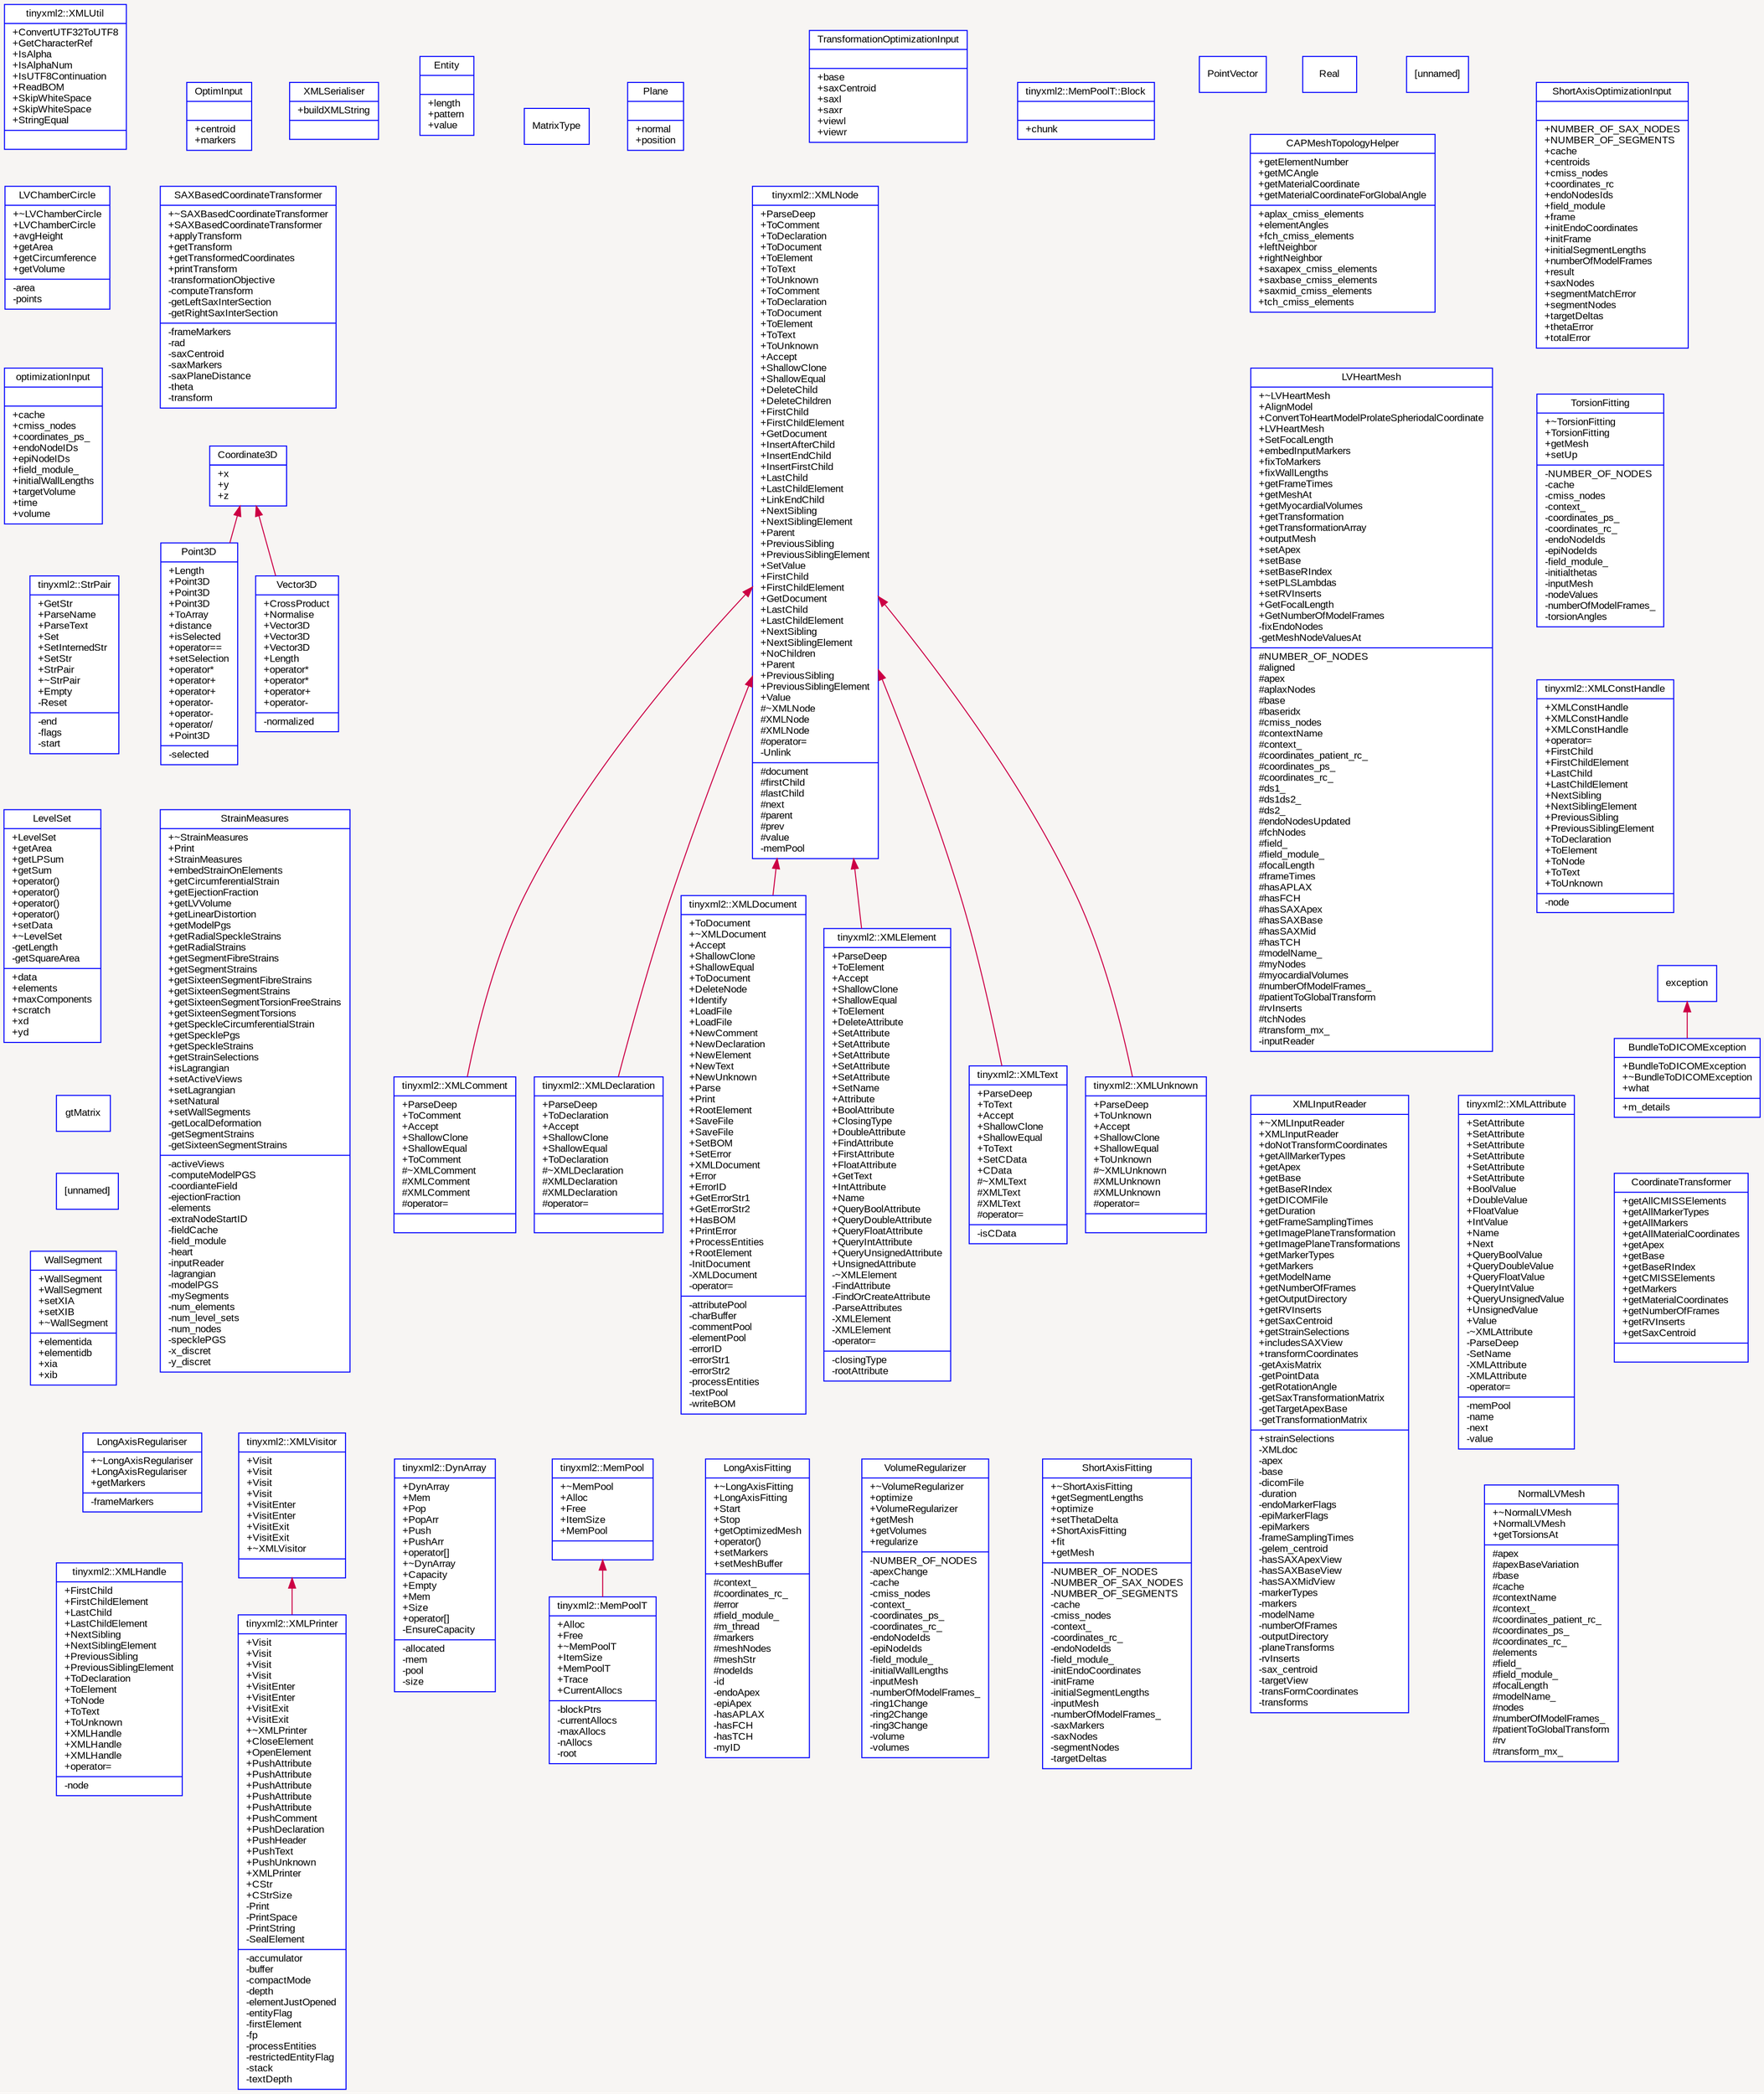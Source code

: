 digraph "" {
  graph [packmode="graph", bgcolor="#F7F5F3", fontname="Arial", fontsize="10", rankdir="BT", concentrate="true", label=""];
  node [shape="polygon", fontcolor="black", style="filled", fontname="Arial", fontsize="10", color="blue", label="", fillcolor="white", sides="4"];
  edge [fontname="Arial", fontsize="10", color="#CC0044", label=""];
  graph [bgcolor="#F7F5F3"];
  __N1 [shape="record", label="{tinyxml2::MemPoolT::Block||+chunk\l}"];
  __N2 [shape="record", label="{BundleToDICOMException|+BundleToDICOMException\l+~BundleToDICOMException\l+what\l|+m_details\l}"];
  __N3 [shape="record", label="exception"];
  __N4 [shape="record", label="{CAPMeshTopologyHelper|+getElementNumber\l+getMCAngle\l+getMaterialCoordinate\l+getMaterialCoordinateForGlobalAngle\l|+aplax_cmiss_elements\l+elementAngles\l+fch_cmiss_elements\l+leftNeighbor\l+rightNeighbor\l+saxapex_cmiss_elements\l+saxbase_cmiss_elements\l+saxmid_cmiss_elements\l+tch_cmiss_elements\l}"];
  __N5 [shape="record", label="{Coordinate3D|+operator<\l+operator==\l+operator>\l#Coordinate3D\l#Coordinate3D\l|+x\l+y\l+z\l}"];
  __N6 [shape="record", label="{Point3D|+Length\l+Point3D\l+Point3D\l+Point3D\l+ToArray\l+distance\l+isSelected\l+operator==\l+setSelection\l+operator*\l+operator+\l+operator+\l+operator-\l+operator-\l+operator/\l+Point3D\l|-selected\l}"];
  __N7 [shape="record", label="{Vector3D|+CrossProduct\l+Normalise\l+Vector3D\l+Vector3D\l+Vector3D\l+Length\l+operator*\l+operator*\l+operator+\l+operator-\l|-normalized\l}"];
  __N8 [shape="record", label="{CoordinateTransformer|+getAllCMISSElements\l+getAllMarkerTypes\l+getAllMarkers\l+getAllMaterialCoordinates\l+getApex\l+getBase\l+getBaseRIndex\l+getCMISSElements\l+getMarkers\l+getMaterialCoordinates\l+getNumberOfFrames\l+getRVInserts\l+getSaxCentroid\l|}"];
  __N9 [shape="record", label="{tinyxml2::DynArray|+DynArray\l+Mem\l+Pop\l+PopArr\l+Push\l+PushArr\l+operator[]\l+~DynArray\l+Capacity\l+Empty\l+Mem\l+Size\l+operator[]\l-EnsureCapacity\l|-allocated\l-mem\l-pool\l-size\l}"];
  __N10 [shape="record", label="{Entity||+length\l+pattern\l+value\l}"];
  __N11 [shape="record", label="{LVChamberCircle|+~LVChamberCircle\l+LVChamberCircle\l+avgHeight\l+getArea\l+getCircumference\l+getVolume\l|-area\l-points\l}"];
  __N12 [shape="record", label="{LVHeartMesh|+~LVHeartMesh\l+AlignModel\l+ConvertToHeartModelProlateSpheriodalCoordinate\l+LVHeartMesh\l+SetFocalLength\l+embedInputMarkers\l+fixToMarkers\l+fixWallLengths\l+getFrameTimes\l+getMeshAt\l+getMyocardialVolumes\l+getTransformation\l+getTransformationArray\l+outputMesh\l+setApex\l+setBase\l+setBaseRIndex\l+setPLSLambdas\l+setRVInserts\l+GetFocalLength\l+GetNumberOfModelFrames\l-fixEndoNodes\l-getMeshNodeValuesAt\l|#NUMBER_OF_NODES\l#aligned\l#apex\l#aplaxNodes\l#base\l#baseridx\l#cmiss_nodes\l#contextName\l#context_\l#coordinates_patient_rc_\l#coordinates_ps_\l#coordinates_rc_\l#ds1_\l#ds1ds2_\l#ds2_\l#endoNodesUpdated\l#fchNodes\l#field_\l#field_module_\l#focalLength\l#frameTimes\l#hasAPLAX\l#hasFCH\l#hasSAXApex\l#hasSAXBase\l#hasSAXMid\l#hasTCH\l#modelName_\l#myNodes\l#myocardialVolumes\l#numberOfModelFrames_\l#patientToGlobalTransform\l#rvInserts\l#tchNodes\l#transform_mx_\l-inputReader\l}"];
  __N13 [shape="record", label="{LevelSet|+LevelSet\l+getArea\l+getLPSum\l+getSum\l+operator()\l+operator()\l+operator()\l+operator()\l+setData\l+~LevelSet\l-getLength\l-getSquareArea\l|+data\l+elements\l+maxComponents\l+scratch\l+xd\l+yd\l}"];
  __N14 [shape="record", label="{LongAxisFitting|+~LongAxisFitting\l+LongAxisFitting\l+Start\l+Stop\l+getOptimizedMesh\l+operator()\l+setMarkers\l+setMeshBuffer\l|#context_\l#coordinates_rc_\l#error\l#field_module_\l#m_thread\l#markers\l#meshNodes\l#meshStr\l#nodeIds\l-id\l-endoApex\l-epiApex\l-hasAPLAX\l-hasFCH\l-hasTCH\l-myID\l}"];
  __N15 [shape="record", label="{LongAxisRegulariser|+~LongAxisRegulariser\l+LongAxisRegulariser\l+getMarkers\l|-frameMarkers\l}"];
  __N16 [shape="record", label="MatrixType"];
  __N17 [shape="record", label="{tinyxml2::MemPool|+~MemPool\l+Alloc\l+Free\l+ItemSize\l+MemPool\l|}"];
  __N18 [shape="record", label="{tinyxml2::MemPoolT|+Alloc\l+Free\l+~MemPoolT\l+ItemSize\l+MemPoolT\l+Trace\l+CurrentAllocs\l|-blockPtrs\l-currentAllocs\l-maxAllocs\l-nAllocs\l-root\l}"];
  __N19 [shape="record", label="{NormalLVMesh|+~NormalLVMesh\l+NormalLVMesh\l+getTorsionsAt\l|#apex\l#apexBaseVariation\l#base\l#cache\l#contextName\l#context_\l#coordinates_patient_rc_\l#coordinates_ps_\l#coordinates_rc_\l#elements\l#field_\l#field_module_\l#focalLength\l#modelName_\l#nodes\l#numberOfModelFrames_\l#patientToGlobalTransform\l#rv\l#transform_mx_\l}"];
  __N20 [shape="record", label="{OptimInput||+centroid\l+markers\l}"];
  __N21 [shape="record", label="{Plane||+normal\l+position\l}"];
  __N22 [shape="record", label="PointVector"];
  __N23 [shape="record", label="Real"];
  __N24 [shape="record", label="{SAXBasedCoordinateTransformer|+~SAXBasedCoordinateTransformer\l+SAXBasedCoordinateTransformer\l+applyTransform\l+getTransform\l+getTransformedCoordinates\l+printTransform\l-transformationObjective\l-computeTransform\l-getLeftSaxInterSection\l-getRightSaxInterSection\l|-frameMarkers\l-rad\l-saxCentroid\l-saxMarkers\l-saxPlaneDistance\l-theta\l-transform\l}"];
  __N25 [shape="record", label="{ShortAxisFitting|+~ShortAxisFitting\l+getSegmentLengths\l+optimize\l+setThetaDelta\l+ShortAxisFitting\l+fit\l+getMesh\l|-NUMBER_OF_NODES\l-NUMBER_OF_SAX_NODES\l-NUMBER_OF_SEGMENTS\l-cache\l-cmiss_nodes\l-context_\l-coordinates_rc_\l-endoNodeIds\l-field_module_\l-initEndoCoordinates\l-initFrame\l-initialSegmentLengths\l-inputMesh\l-numberOfModelFrames_\l-saxMarkers\l-saxNodes\l-segmentNodes\l-targetDeltas\l}"];
  __N26 [shape="record", label="{ShortAxisOptimizationInput||+NUMBER_OF_SAX_NODES\l+NUMBER_OF_SEGMENTS\l+cache\l+centroids\l+cmiss_nodes\l+coordinates_rc\l+endoNodesIds\l+field_module\l+frame\l+initEndoCoordinates\l+initFrame\l+initialSegmentLengths\l+numberOfModelFrames\l+result\l+saxNodes\l+segmentMatchError\l+segmentNodes\l+targetDeltas\l+thetaError\l+totalError\l}"];
  __N27 [shape="record", label="{tinyxml2::StrPair|+GetStr\l+ParseName\l+ParseText\l+Set\l+SetInternedStr\l+SetStr\l+StrPair\l+~StrPair\l+Empty\l-Reset\l|-end\l-flags\l-start\l}"];
  __N28 [shape="record", label="{StrainMeasures|+~StrainMeasures\l+Print\l+StrainMeasures\l+embedStrainOnElements\l+getCircumferentialStrain\l+getEjectionFraction\l+getLVVolume\l+getLinearDistortion\l+getModelPgs\l+getRadialSpeckleStrains\l+getRadialStrains\l+getSegmentFibreStrains\l+getSegmentStrains\l+getSixteenSegmentFibreStrains\l+getSixteenSegmentStrains\l+getSixteenSegmentTorsionFreeStrains\l+getSixteenSegmentTorsions\l+getSpeckleCircumferentialStrain\l+getSpecklePgs\l+getSpeckleStrains\l+getStrainSelections\l+isLagrangian\l+setActiveViews\l+setLagrangian\l+setNatural\l+setWallSegments\l-getLocalDeformation\l-getSegmentStrains\l-getSixteenSegmentStrains\l|-activeViews\l-computeModelPGS\l-coordianteField\l-ejectionFraction\l-elements\l-extraNodeStartID\l-fieldCache\l-field_module\l-heart\l-inputReader\l-lagrangian\l-modelPGS\l-mySegments\l-num_elements\l-num_level_sets\l-num_nodes\l-specklePGS\l-x_discret\l-y_discret\l}"];
  __N29 [shape="record", label="{TorsionFitting|+~TorsionFitting\l+TorsionFitting\l+getMesh\l+setUp\l|-NUMBER_OF_NODES\l-cache\l-cmiss_nodes\l-context_\l-coordinates_ps_\l-coordinates_rc_\l-endoNodeIds\l-epiNodeIds\l-field_module_\l-initialthetas\l-inputMesh\l-nodeValues\l-numberOfModelFrames_\l-torsionAngles\l}"];
  __N30 [shape="record", label="{TransformationOptimizationInput||+base\l+saxCentroid\l+saxl\l+saxr\l+viewl\l+viewr\l}"];
  __N31 [shape="record", label="{VolumeRegularizer|+~VolumeRegularizer\l+optimize\l+VolumeRegularizer\l+getMesh\l+getVolumes\l+regularize\l|-NUMBER_OF_NODES\l-apexChange\l-cache\l-cmiss_nodes\l-context_\l-coordinates_ps_\l-coordinates_rc_\l-endoNodeIds\l-epiNodeIds\l-field_module_\l-initialWallLengths\l-inputMesh\l-numberOfModelFrames_\l-ring1Change\l-ring2Change\l-ring3Change\l-volume\l-volumes\l}"];
  __N32 [shape="record", label="{WallSegment|+WallSegment\l+WallSegment\l+setXIA\l+setXIB\l+~WallSegment\l|+elementida\l+elementidb\l+xia\l+xib\l}"];
  __N33 [shape="record", label="{tinyxml2::XMLAttribute|+SetAttribute\l+SetAttribute\l+SetAttribute\l+SetAttribute\l+SetAttribute\l+SetAttribute\l+BoolValue\l+DoubleValue\l+FloatValue\l+IntValue\l+Name\l+Next\l+QueryBoolValue\l+QueryDoubleValue\l+QueryFloatValue\l+QueryIntValue\l+QueryUnsignedValue\l+UnsignedValue\l+Value\l-~XMLAttribute\l-ParseDeep\l-SetName\l-XMLAttribute\l-XMLAttribute\l-operator=\l|-memPool\l-name\l-next\l-value\l}"];
  __N34 [shape="record", label="{tinyxml2::XMLComment|+ParseDeep\l+ToComment\l+Accept\l+ShallowClone\l+ShallowEqual\l+ToComment\l#~XMLComment\l#XMLComment\l#XMLComment\l#operator=\l|}"];
  __N35 [shape="record", label="{tinyxml2::XMLNode|+ParseDeep\l+ToComment\l+ToDeclaration\l+ToDocument\l+ToElement\l+ToText\l+ToUnknown\l+ToComment\l+ToDeclaration\l+ToDocument\l+ToElement\l+ToText\l+ToUnknown\l+Accept\l+ShallowClone\l+ShallowEqual\l+DeleteChild\l+DeleteChildren\l+FirstChild\l+FirstChildElement\l+GetDocument\l+InsertAfterChild\l+InsertEndChild\l+InsertFirstChild\l+LastChild\l+LastChildElement\l+LinkEndChild\l+NextSibling\l+NextSiblingElement\l+Parent\l+PreviousSibling\l+PreviousSiblingElement\l+SetValue\l+FirstChild\l+FirstChildElement\l+GetDocument\l+LastChild\l+LastChildElement\l+NextSibling\l+NextSiblingElement\l+NoChildren\l+Parent\l+PreviousSibling\l+PreviousSiblingElement\l+Value\l#~XMLNode\l#XMLNode\l#XMLNode\l#operator=\l-Unlink\l|#document\l#firstChild\l#lastChild\l#next\l#parent\l#prev\l#value\l-memPool\l}"];
  __N36 [shape="record", label="{tinyxml2::XMLConstHandle|+XMLConstHandle\l+XMLConstHandle\l+XMLConstHandle\l+operator=\l+FirstChild\l+FirstChildElement\l+LastChild\l+LastChildElement\l+NextSibling\l+NextSiblingElement\l+PreviousSibling\l+PreviousSiblingElement\l+ToDeclaration\l+ToElement\l+ToNode\l+ToText\l+ToUnknown\l|-node\l}"];
  __N37 [shape="record", label="{tinyxml2::XMLDeclaration|+ParseDeep\l+ToDeclaration\l+Accept\l+ShallowClone\l+ShallowEqual\l+ToDeclaration\l#~XMLDeclaration\l#XMLDeclaration\l#XMLDeclaration\l#operator=\l|}"];
  __N38 [shape="record", label="{tinyxml2::XMLDocument|+ToDocument\l+~XMLDocument\l+Accept\l+ShallowClone\l+ShallowEqual\l+ToDocument\l+DeleteNode\l+Identify\l+LoadFile\l+LoadFile\l+NewComment\l+NewDeclaration\l+NewElement\l+NewText\l+NewUnknown\l+Parse\l+Print\l+RootElement\l+SaveFile\l+SaveFile\l+SetBOM\l+SetError\l+XMLDocument\l+Error\l+ErrorID\l+GetErrorStr1\l+GetErrorStr2\l+HasBOM\l+PrintError\l+ProcessEntities\l+RootElement\l-InitDocument\l-XMLDocument\l-operator=\l|-attributePool\l-charBuffer\l-commentPool\l-elementPool\l-errorID\l-errorStr1\l-errorStr2\l-processEntities\l-textPool\l-writeBOM\l}"];
  __N39 [shape="record", label="{tinyxml2::XMLElement|+ParseDeep\l+ToElement\l+Accept\l+ShallowClone\l+ShallowEqual\l+ToElement\l+DeleteAttribute\l+SetAttribute\l+SetAttribute\l+SetAttribute\l+SetAttribute\l+SetAttribute\l+SetName\l+Attribute\l+BoolAttribute\l+ClosingType\l+DoubleAttribute\l+FindAttribute\l+FirstAttribute\l+FloatAttribute\l+GetText\l+IntAttribute\l+Name\l+QueryBoolAttribute\l+QueryDoubleAttribute\l+QueryFloatAttribute\l+QueryIntAttribute\l+QueryUnsignedAttribute\l+UnsignedAttribute\l-~XMLElement\l-FindAttribute\l-FindOrCreateAttribute\l-ParseAttributes\l-XMLElement\l-XMLElement\l-operator=\l|-closingType\l-rootAttribute\l}"];
  __N40 [shape="record", label="{tinyxml2::XMLHandle|+FirstChild\l+FirstChildElement\l+LastChild\l+LastChildElement\l+NextSibling\l+NextSiblingElement\l+PreviousSibling\l+PreviousSiblingElement\l+ToDeclaration\l+ToElement\l+ToNode\l+ToText\l+ToUnknown\l+XMLHandle\l+XMLHandle\l+XMLHandle\l+operator=\l|-node\l}"];
  __N41 [shape="record", label="{XMLInputReader|+~XMLInputReader\l+XMLInputReader\l+doNotTransformCoordinates\l+getAllMarkerTypes\l+getApex\l+getBase\l+getBaseRIndex\l+getDICOMFile\l+getDuration\l+getFrameSamplingTimes\l+getImagePlaneTransformation\l+getImagePlaneTransformations\l+getMarkerTypes\l+getMarkers\l+getModelName\l+getNumberOfFrames\l+getOutputDirectory\l+getRVInserts\l+getSaxCentroid\l+getStrainSelections\l+includesSAXView\l+transformCoordinates\l-getAxisMatrix\l-getPointData\l-getRotationAngle\l-getSaxTransformationMatrix\l-getTargetApexBase\l-getTransformationMatrix\l|+strainSelections\l-XMLdoc\l-apex\l-base\l-dicomFile\l-duration\l-endoMarkerFlags\l-epiMarkerFlags\l-epiMarkers\l-frameSamplingTimes\l-gelem_centroid\l-hasSAXApexView\l-hasSAXBaseView\l-hasSAXMidView\l-markerTypes\l-markers\l-modelName\l-numberOfFrames\l-outputDirectory\l-planeTransforms\l-rvInserts\l-sax_centroid\l-targetView\l-transFormCoordinates\l-transforms\l}"];
  __N42 [shape="record", label="{tinyxml2::XMLPrinter|+Visit\l+Visit\l+Visit\l+Visit\l+VisitEnter\l+VisitEnter\l+VisitExit\l+VisitExit\l+~XMLPrinter\l+CloseElement\l+OpenElement\l+PushAttribute\l+PushAttribute\l+PushAttribute\l+PushAttribute\l+PushAttribute\l+PushComment\l+PushDeclaration\l+PushHeader\l+PushText\l+PushUnknown\l+XMLPrinter\l+CStr\l+CStrSize\l-Print\l-PrintSpace\l-PrintString\l-SealElement\l|-accumulator\l-buffer\l-compactMode\l-depth\l-elementJustOpened\l-entityFlag\l-firstElement\l-fp\l-processEntities\l-restrictedEntityFlag\l-stack\l-textDepth\l}"];
  __N43 [shape="record", label="{tinyxml2::XMLVisitor|+Visit\l+Visit\l+Visit\l+Visit\l+VisitEnter\l+VisitEnter\l+VisitExit\l+VisitExit\l+~XMLVisitor\l|}"];
  __N44 [shape="record", label="{XMLSerialiser|+buildXMLString\l|}"];
  __N45 [shape="record", label="{tinyxml2::XMLText|+ParseDeep\l+ToText\l+Accept\l+ShallowClone\l+ShallowEqual\l+ToText\l+SetCData\l+CData\l#~XMLText\l#XMLText\l#XMLText\l#operator=\l|-isCData\l}"];
  __N46 [shape="record", label="{tinyxml2::XMLUnknown|+ParseDeep\l+ToUnknown\l+Accept\l+ShallowClone\l+ShallowEqual\l+ToUnknown\l#~XMLUnknown\l#XMLUnknown\l#XMLUnknown\l#operator=\l|}"];
  __N47 [shape="record", label="{tinyxml2::XMLUtil|+ConvertUTF32ToUTF8\l+GetCharacterRef\l+IsAlpha\l+IsAlphaNum\l+IsUTF8Continuation\l+ReadBOM\l+SkipWhiteSpace\l+SkipWhiteSpace\l+StringEqual\l|}"];
  __N48 [shape="record", label="[unnamed]"];
  __N49 [shape="record", label="[unnamed]"];
  __N50 [shape="record", label="gtMatrix"];
  __N51 [shape="record", label="{optimizationInput||+cache\l+cmiss_nodes\l+coordinates_ps_\l+endoNodeIDs\l+epiNodeIDs\l+field_module_\l+initialWallLengths\l+targetVolume\l+time\l+volume\l}"];
  __N2 -> __N3;
  __N6 -> __N5;
  __N7 -> __N5;
  __N18 -> __N17;
  __N34 -> __N35;
  __N37 -> __N35;
  __N38 -> __N35;
  __N39 -> __N35;
  __N42 -> __N43;
  __N45 -> __N35;
  __N46 -> __N35;
}
